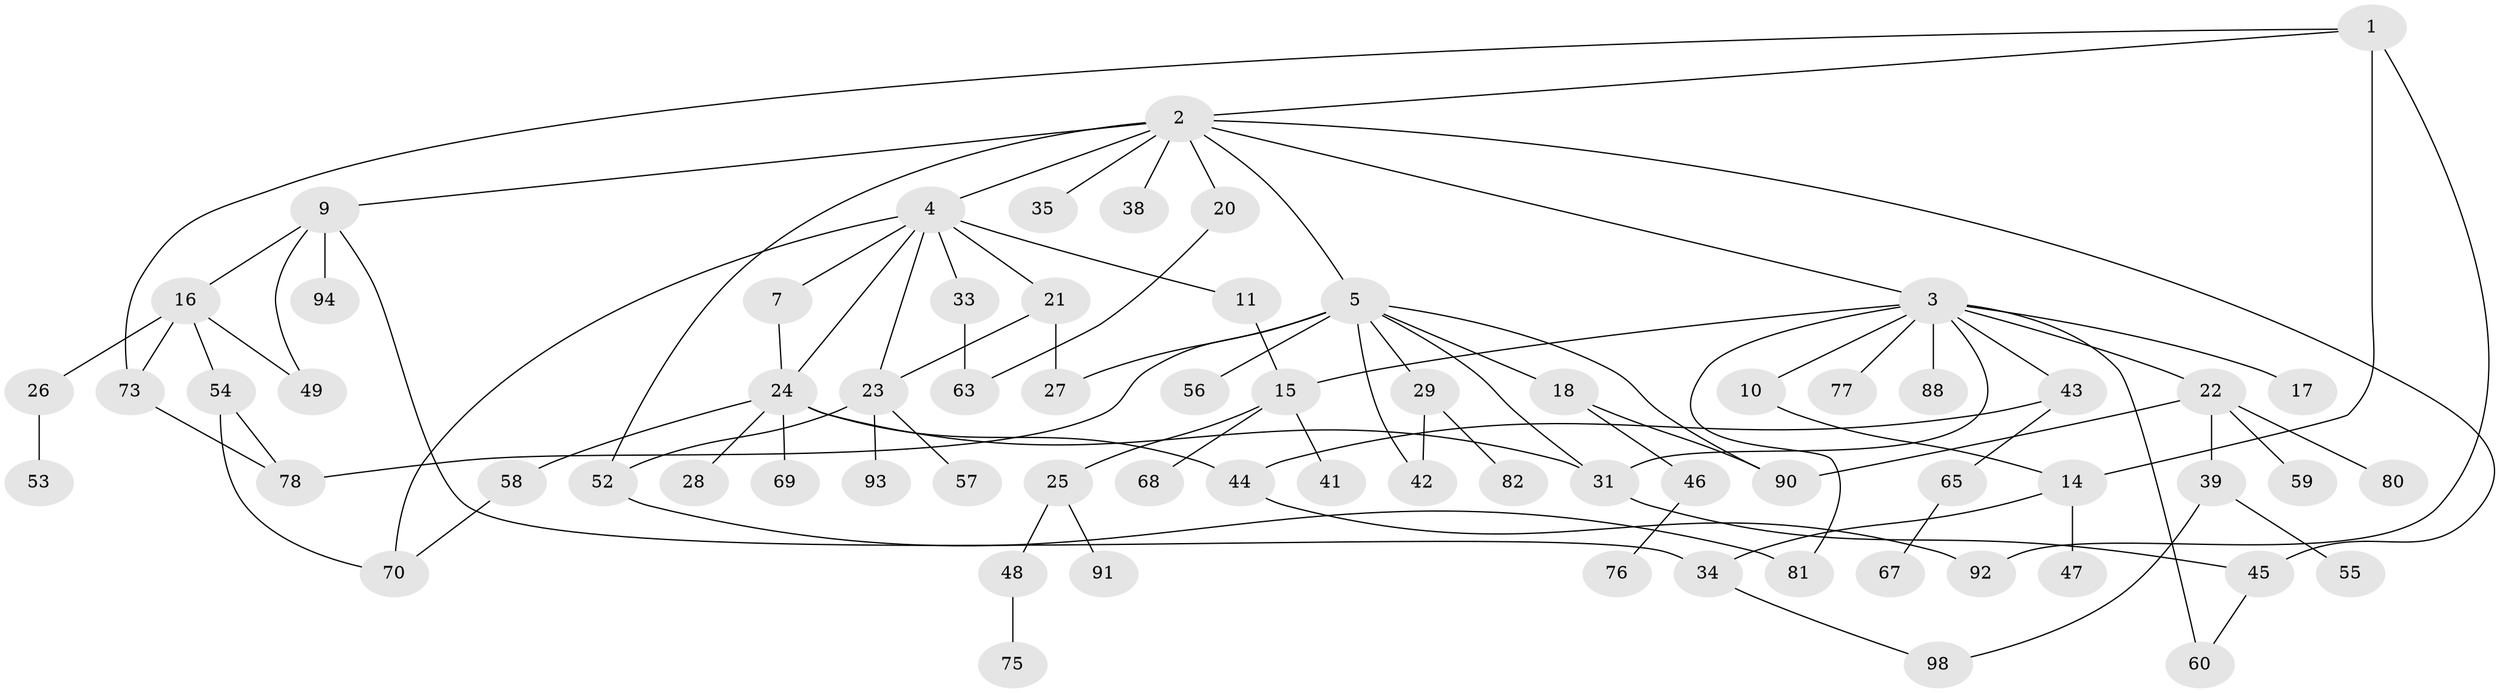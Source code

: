 // original degree distribution, {4: 0.08, 9: 0.01, 6: 0.02, 10: 0.01, 3: 0.23, 7: 0.01, 2: 0.35, 5: 0.03, 1: 0.26}
// Generated by graph-tools (version 1.1) at 2025/11/02/21/25 10:11:06]
// undirected, 69 vertices, 93 edges
graph export_dot {
graph [start="1"]
  node [color=gray90,style=filled];
  1 [super="+50"];
  2 [super="+13"];
  3 [super="+8"];
  4 [super="+6"];
  5 [super="+19"];
  7 [super="+96"];
  9 [super="+12"];
  10;
  11;
  14 [super="+71"];
  15 [super="+30"];
  16 [super="+37"];
  17 [super="+72"];
  18;
  20;
  21 [super="+64"];
  22 [super="+32"];
  23 [super="+51"];
  24 [super="+40"];
  25 [super="+79"];
  26;
  27 [super="+86"];
  28;
  29;
  31;
  33;
  34;
  35 [super="+36"];
  38;
  39;
  41;
  42 [super="+87"];
  43;
  44 [super="+61"];
  45 [super="+66"];
  46;
  47;
  48;
  49;
  52 [super="+62"];
  53 [super="+97"];
  54;
  55 [super="+99"];
  56;
  57 [super="+83"];
  58;
  59 [super="+84"];
  60;
  63 [super="+85"];
  65;
  67;
  68;
  69;
  70 [super="+100"];
  73 [super="+74"];
  75;
  76 [super="+89"];
  77;
  78 [super="+95"];
  80;
  81;
  82;
  88;
  90;
  91;
  92;
  93;
  94;
  98;
  1 -- 2;
  1 -- 14 [weight=2];
  1 -- 92;
  1 -- 73;
  2 -- 3;
  2 -- 4;
  2 -- 5;
  2 -- 9;
  2 -- 35;
  2 -- 38;
  2 -- 52;
  2 -- 20;
  2 -- 45;
  3 -- 10;
  3 -- 22;
  3 -- 60;
  3 -- 77;
  3 -- 17;
  3 -- 81;
  3 -- 88;
  3 -- 43;
  3 -- 31;
  3 -- 15;
  4 -- 7;
  4 -- 23;
  4 -- 24;
  4 -- 33;
  4 -- 11;
  4 -- 21;
  4 -- 70;
  5 -- 18;
  5 -- 27;
  5 -- 29;
  5 -- 56;
  5 -- 78;
  5 -- 90;
  5 -- 31;
  5 -- 42;
  7 -- 24;
  9 -- 34;
  9 -- 16;
  9 -- 94;
  9 -- 49;
  10 -- 14;
  11 -- 15;
  14 -- 47;
  14 -- 34;
  15 -- 25;
  15 -- 41;
  15 -- 68;
  16 -- 26;
  16 -- 54;
  16 -- 49;
  16 -- 73;
  18 -- 46;
  18 -- 90;
  20 -- 63;
  21 -- 27;
  21 -- 23;
  22 -- 59;
  22 -- 80;
  22 -- 90;
  22 -- 39;
  23 -- 57;
  23 -- 52;
  23 -- 93;
  24 -- 28;
  24 -- 31;
  24 -- 69;
  24 -- 58;
  24 -- 44;
  25 -- 48;
  25 -- 91;
  26 -- 53;
  29 -- 42;
  29 -- 82;
  31 -- 45;
  33 -- 63;
  34 -- 98;
  39 -- 55;
  39 -- 98;
  43 -- 65;
  43 -- 44;
  44 -- 92;
  45 -- 60;
  46 -- 76;
  48 -- 75;
  52 -- 81;
  54 -- 70;
  54 -- 78;
  58 -- 70;
  65 -- 67;
  73 -- 78;
}
